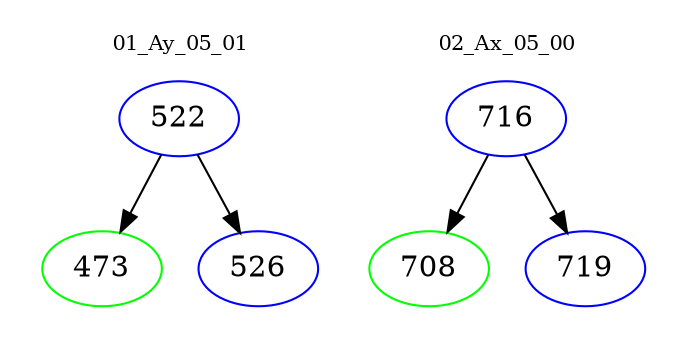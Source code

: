 digraph{
subgraph cluster_0 {
color = white
label = "01_Ay_05_01";
fontsize=10;
T0_522 [label="522", color="blue"]
T0_522 -> T0_473 [color="black"]
T0_473 [label="473", color="green"]
T0_522 -> T0_526 [color="black"]
T0_526 [label="526", color="blue"]
}
subgraph cluster_1 {
color = white
label = "02_Ax_05_00";
fontsize=10;
T1_716 [label="716", color="blue"]
T1_716 -> T1_708 [color="black"]
T1_708 [label="708", color="green"]
T1_716 -> T1_719 [color="black"]
T1_719 [label="719", color="blue"]
}
}
